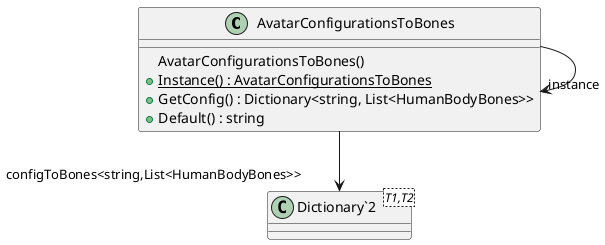 @startuml
class AvatarConfigurationsToBones {
    AvatarConfigurationsToBones()
    + {static} Instance() : AvatarConfigurationsToBones
    + GetConfig() : Dictionary<string, List<HumanBodyBones>>
    + Default() : string
}
class "Dictionary`2"<T1,T2> {
}
AvatarConfigurationsToBones --> "instance" AvatarConfigurationsToBones
AvatarConfigurationsToBones --> "configToBones<string,List<HumanBodyBones>>" "Dictionary`2"
@enduml
